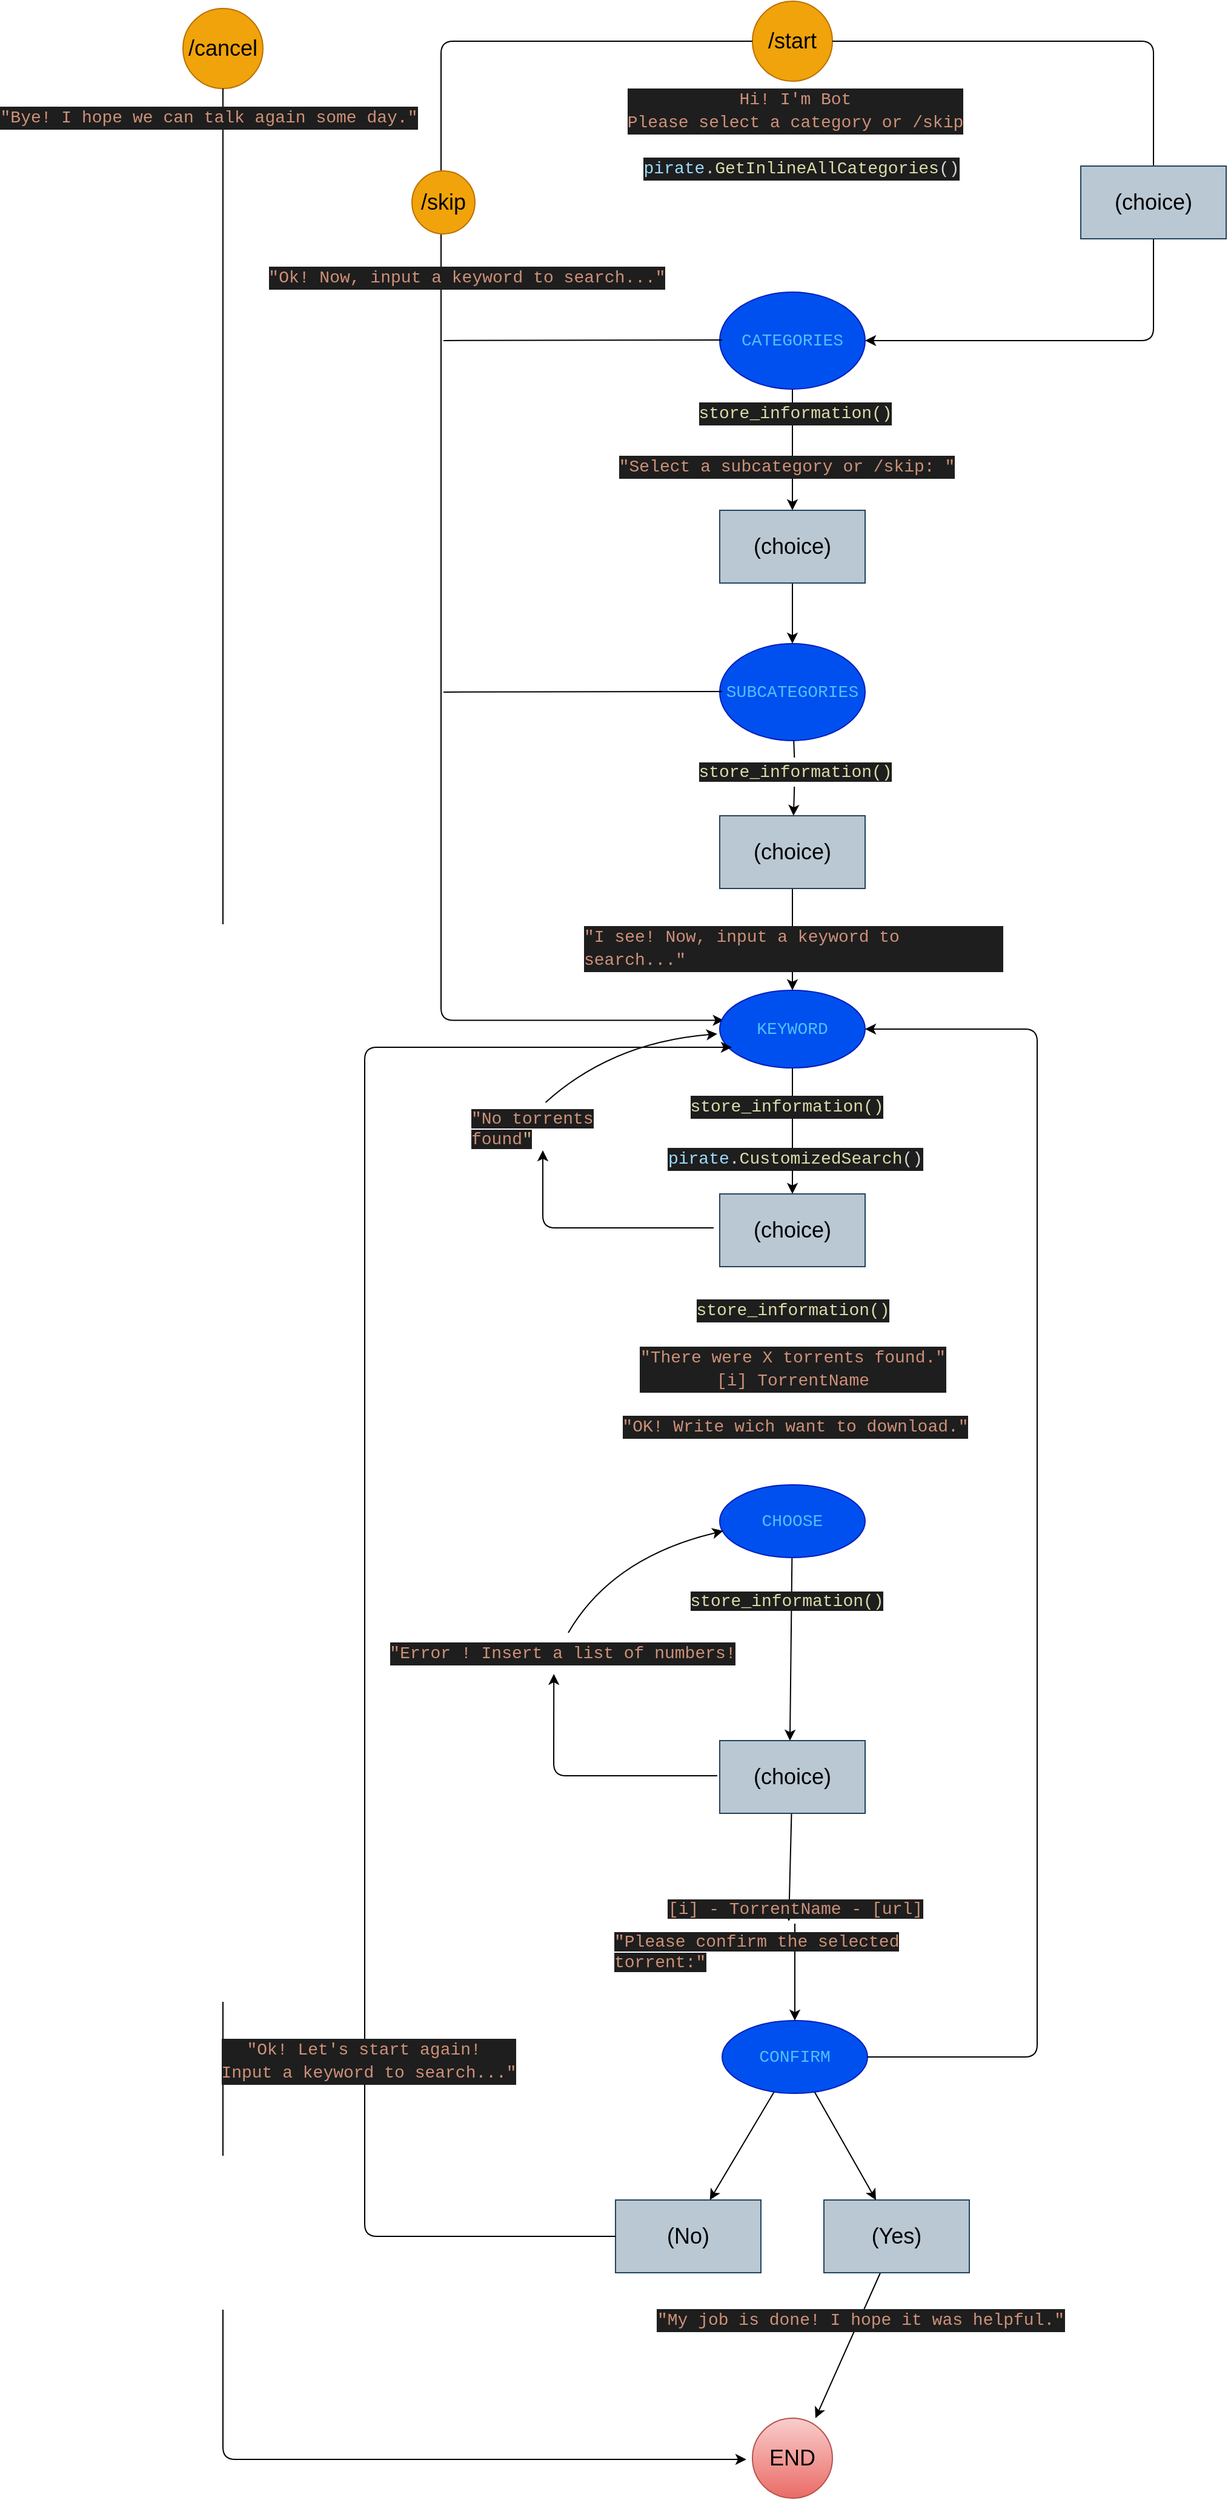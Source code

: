 <mxfile>
    <diagram id="GNGjBNOSfVKtkJraWmQE" name="Pagina-1">
        <mxGraphModel dx="3311" dy="2481" grid="1" gridSize="12" guides="1" tooltips="1" connect="1" arrows="1" fold="1" page="1" pageScale="1" pageWidth="827" pageHeight="1169" math="0" shadow="0">
            <root>
                <mxCell id="0"/>
                <mxCell id="1" parent="0"/>
                <mxCell id="176" value="" style="edgeStyle=none;html=1;" parent="1" source="2" target="166" edge="1">
                    <mxGeometry relative="1" as="geometry"/>
                </mxCell>
                <mxCell id="2" value="&lt;div style=&quot;color: rgb(212, 212, 212); font-family: consolas, &amp;quot;courier new&amp;quot;, monospace; font-size: 14px; line-height: 19px;&quot;&gt;&lt;span style=&quot;color: #4fc1ff&quot;&gt;CATEGORIES&lt;/span&gt;&lt;/div&gt;" style="ellipse;whiteSpace=wrap;html=1;labelBackgroundColor=none;labelBorderColor=none;fillColor=#0050ef;fontColor=#ffffff;strokeColor=#001DBC;" parent="1" vertex="1">
                    <mxGeometry x="-886" y="-696" width="120" height="80" as="geometry"/>
                </mxCell>
                <mxCell id="3" value="&lt;font style=&quot;font-size: 18px&quot;&gt;/start&lt;/font&gt;" style="ellipse;whiteSpace=wrap;html=1;aspect=fixed;fillColor=#f0a30a;strokeColor=#BD7000;fontColor=#000000;" parent="1" vertex="1">
                    <mxGeometry x="-859" y="-936" width="66" height="66" as="geometry"/>
                </mxCell>
                <mxCell id="156" value="" style="edgeStyle=none;html=1;fontColor=#CE9178;entryX=0.788;entryY=0;entryDx=0;entryDy=0;entryPerimeter=0;" parent="1" source="6" target="62" edge="1">
                    <mxGeometry relative="1" as="geometry"/>
                </mxCell>
                <mxCell id="6" value="&lt;font style=&quot;font-size: 18px&quot;&gt;(Yes)&lt;/font&gt;" style="whiteSpace=wrap;html=1;fillColor=#bac8d3;strokeColor=#23445d;" parent="1" vertex="1">
                    <mxGeometry x="-800" y="878" width="120" height="60" as="geometry"/>
                </mxCell>
                <mxCell id="30" value="&lt;div style=&quot;background-color: rgb(30 , 30 , 30) ; font-family: &amp;#34;consolas&amp;#34; , &amp;#34;courier new&amp;#34; , monospace ; font-size: 14px ; line-height: 19px&quot;&gt;&lt;font color=&quot;#ce9178&quot;&gt;Hi! I'm Bot&lt;/font&gt;&lt;/div&gt;&lt;div style=&quot;background-color: rgb(30 , 30 , 30) ; font-family: &amp;#34;consolas&amp;#34; , &amp;#34;courier new&amp;#34; , monospace ; font-size: 14px ; line-height: 19px&quot;&gt;&lt;div style=&quot;font-family: &amp;#34;consolas&amp;#34; , &amp;#34;courier new&amp;#34; , monospace ; line-height: 19px&quot;&gt;&lt;font color=&quot;#ce9178&quot;&gt;Please select a category or /skip&lt;/font&gt;&lt;/div&gt;&lt;/div&gt;" style="text;html=1;align=center;verticalAlign=middle;resizable=0;points=[];autosize=1;strokeColor=none;fillColor=none;" parent="1" vertex="1">
                    <mxGeometry x="-962" y="-870" width="276" height="48" as="geometry"/>
                </mxCell>
                <mxCell id="214" value="" style="edgeStyle=none;html=1;fontFamily=Helvetica;fontSize=12;fontColor=#000000;entryX=0.483;entryY=0;entryDx=0;entryDy=0;entryPerimeter=0;" edge="1" parent="1" source="47" target="137">
                    <mxGeometry relative="1" as="geometry"/>
                </mxCell>
                <mxCell id="47" value="&lt;div style=&quot;color: rgb(212 , 212 , 212) ; font-family: &amp;#34;consolas&amp;#34; , &amp;#34;courier new&amp;#34; , monospace ; font-size: 14px ; line-height: 19px&quot;&gt;&lt;span style=&quot;color: rgb(79 , 193 , 255)&quot;&gt;CHOOSE&lt;/span&gt;&lt;/div&gt;" style="ellipse;whiteSpace=wrap;html=1;fillColor=#0050ef;fontColor=#ffffff;strokeColor=#001DBC;" parent="1" vertex="1">
                    <mxGeometry x="-886" y="288" width="120" height="60" as="geometry"/>
                </mxCell>
                <mxCell id="150" value="" style="edgeStyle=none;html=1;fontColor=#CE9178;" parent="1" source="53" target="149" edge="1">
                    <mxGeometry relative="1" as="geometry"/>
                </mxCell>
                <mxCell id="151" value="" style="edgeStyle=none;html=1;fontColor=#CE9178;" parent="1" source="53" target="6" edge="1">
                    <mxGeometry relative="1" as="geometry"/>
                </mxCell>
                <mxCell id="53" value="&lt;div style=&quot;color: rgb(212 , 212 , 212) ; font-family: &amp;#34;consolas&amp;#34; , &amp;#34;courier new&amp;#34; , monospace ; font-size: 14px ; line-height: 19px&quot;&gt;&lt;div style=&quot;font-family: &amp;#34;consolas&amp;#34; , &amp;#34;courier new&amp;#34; , monospace ; line-height: 19px&quot;&gt;&lt;span style=&quot;color: rgb(79 , 193 , 255)&quot;&gt;CONFIRM&lt;/span&gt;&lt;/div&gt;&lt;/div&gt;" style="ellipse;whiteSpace=wrap;html=1;fillColor=#0050ef;fontColor=#ffffff;strokeColor=#001DBC;" parent="1" vertex="1">
                    <mxGeometry x="-884" y="730" width="120" height="60" as="geometry"/>
                </mxCell>
                <mxCell id="62" value="&lt;span style=&quot;font-size: 18px&quot;&gt;END&lt;/span&gt;" style="ellipse;whiteSpace=wrap;html=1;aspect=fixed;fillColor=#f8cecc;gradientColor=#ea6b66;strokeColor=#b85450;" parent="1" vertex="1">
                    <mxGeometry x="-859" y="1058" width="66" height="66" as="geometry"/>
                </mxCell>
                <mxCell id="91" value="" style="edgeStyle=elbowEdgeStyle;elbow=horizontal;endArrow=classic;html=1;fontSize=18;startArrow=none;exitX=0;exitY=0.5;exitDx=0;exitDy=0;entryX=0.028;entryY=0.387;entryDx=0;entryDy=0;entryPerimeter=0;" parent="1" source="3" target="9" edge="1">
                    <mxGeometry width="50" height="50" relative="1" as="geometry">
                        <mxPoint x="-1237" y="-829" as="sourcePoint"/>
                        <mxPoint x="-891" y="-240" as="targetPoint"/>
                        <Array as="points">
                            <mxPoint x="-1116" y="-504"/>
                            <mxPoint x="-1043" y="-838"/>
                        </Array>
                    </mxGeometry>
                </mxCell>
                <mxCell id="93" value="&lt;font style=&quot;font-size: 18px&quot;&gt;/skip&lt;/font&gt;" style="ellipse;whiteSpace=wrap;html=1;aspect=fixed;fillColor=#f0a30a;strokeColor=#BD7000;fontColor=#000000;" parent="1" vertex="1">
                    <mxGeometry x="-1140" y="-796" width="52" height="52" as="geometry"/>
                </mxCell>
                <mxCell id="110" value="&lt;div style=&quot;color: rgb(212 , 212 , 212) ; background-color: rgb(30 , 30 , 30) ; font-family: &amp;#34;consolas&amp;#34; , &amp;#34;courier new&amp;#34; , monospace ; font-size: 14px ; line-height: 19px&quot;&gt;&lt;span style=&quot;color: #ce9178&quot;&gt;&quot;Ok! Now, input a keyword to search...&quot;&lt;/span&gt;&lt;/div&gt;" style="text;html=1;align=center;verticalAlign=middle;resizable=0;points=[];autosize=1;strokeColor=none;fillColor=none;fontColor=#CE9178;" parent="1" vertex="1">
                    <mxGeometry x="-1257" y="-720" width="324" height="24" as="geometry"/>
                </mxCell>
                <mxCell id="115" value="" style="curved=1;endArrow=classic;html=1;fontColor=#CE9178;exitX=0.411;exitY=0.041;exitDx=0;exitDy=0;exitPerimeter=0;startArrow=none;" parent="1" source="117" edge="1">
                    <mxGeometry width="50" height="50" relative="1" as="geometry">
                        <mxPoint x="-884" y="-53" as="sourcePoint"/>
                        <mxPoint x="-888" y="-84" as="targetPoint"/>
                        <Array as="points">
                            <mxPoint x="-975" y="-77"/>
                        </Array>
                    </mxGeometry>
                </mxCell>
                <mxCell id="122" value="" style="edgeStyle=elbowEdgeStyle;elbow=horizontal;endArrow=classic;html=1;fontSize=18;startArrow=none;exitX=1;exitY=0.5;exitDx=0;exitDy=0;entryX=1;entryY=0.5;entryDx=0;entryDy=0;" parent="1" source="3" target="2" edge="1">
                    <mxGeometry width="50" height="50" relative="1" as="geometry">
                        <mxPoint x="-735.0" y="-888.0" as="sourcePoint"/>
                        <mxPoint x="-730.0" y="-654" as="targetPoint"/>
                        <Array as="points">
                            <mxPoint x="-528" y="-840"/>
                            <mxPoint x="-492" y="-768"/>
                            <mxPoint x="-603" y="-816"/>
                            <mxPoint x="-562" y="-786"/>
                            <mxPoint x="-1002" y="-1348"/>
                        </Array>
                    </mxGeometry>
                </mxCell>
                <mxCell id="123" value="&lt;font style=&quot;font-size: 18px&quot;&gt;(choice)&lt;/font&gt;" style="whiteSpace=wrap;html=1;fillColor=#bac8d3;strokeColor=#23445d;" parent="1" vertex="1">
                    <mxGeometry x="-588" y="-800" width="120" height="60" as="geometry"/>
                </mxCell>
                <mxCell id="163" value="" style="edgeStyle=none;html=1;" parent="1" source="9" target="128" edge="1">
                    <mxGeometry relative="1" as="geometry"/>
                </mxCell>
                <mxCell id="9" value="&lt;div style=&quot;color: rgb(212 , 212 , 212) ; font-family: &amp;#34;consolas&amp;#34; , &amp;#34;courier new&amp;#34; , monospace ; font-size: 14px ; line-height: 19px&quot;&gt;&lt;span style=&quot;color: rgb(79 , 193 , 255)&quot;&gt;KEYWORD&lt;/span&gt;&lt;/div&gt;" style="ellipse;whiteSpace=wrap;html=1;fillColor=#0050ef;fontColor=#ffffff;strokeColor=#001DBC;" parent="1" vertex="1">
                    <mxGeometry x="-886" y="-120" width="120" height="64" as="geometry"/>
                </mxCell>
                <mxCell id="117" value="&lt;span style=&quot;color: rgb(206 , 145 , 120) ; font-family: &amp;#34;consolas&amp;#34; , &amp;#34;courier new&amp;#34; , monospace ; font-size: 14px ; font-style: normal ; font-weight: 400 ; letter-spacing: normal ; text-align: left ; text-indent: 0px ; text-transform: none ; word-spacing: 0px ; background-color: rgb(30 , 30 , 30)&quot;&gt;&quot;No torrents found&lt;/span&gt;&lt;font color=&quot;#d7ba7d&quot; style=&quot;font-family: &amp;#34;consolas&amp;#34; , &amp;#34;courier new&amp;#34; , monospace ; font-size: 14px ; font-style: normal ; font-weight: 400 ; letter-spacing: normal ; text-align: left ; text-indent: 0px ; text-transform: none ; word-spacing: 0px ; background-color: rgb(30 , 30 , 30)&quot;&gt;&quot;&lt;/font&gt;" style="text;whiteSpace=wrap;html=1;fontColor=#CE9178;" parent="1" vertex="1">
                    <mxGeometry x="-1093" y="-29" width="154" height="36" as="geometry"/>
                </mxCell>
                <mxCell id="128" value="&lt;font style=&quot;font-size: 18px&quot;&gt;(choice)&lt;/font&gt;" style="whiteSpace=wrap;html=1;fillColor=#bac8d3;strokeColor=#23445d;" parent="1" vertex="1">
                    <mxGeometry x="-886" y="48" width="120" height="60" as="geometry"/>
                </mxCell>
                <mxCell id="129" value="" style="endArrow=classic;html=1;fontColor=#CE9178;" parent="1" edge="1">
                    <mxGeometry width="50" height="50" relative="1" as="geometry">
                        <mxPoint x="-891" y="76" as="sourcePoint"/>
                        <mxPoint x="-1032" y="12" as="targetPoint"/>
                        <Array as="points">
                            <mxPoint x="-951" y="76"/>
                            <mxPoint x="-1032" y="76"/>
                        </Array>
                    </mxGeometry>
                </mxCell>
                <mxCell id="132" value="&lt;div style=&quot;background-color: rgb(30 , 30 , 30) ; font-family: &amp;#34;consolas&amp;#34; , &amp;#34;courier new&amp;#34; , monospace ; font-size: 14px ; line-height: 19px&quot;&gt;&lt;span style=&quot;color: rgb(206 , 145 , 120)&quot;&gt;&quot;There were X t&lt;/span&gt;&lt;span style=&quot;color: rgb(206 , 145 , 120)&quot;&gt;orrents found.&quot;&lt;/span&gt;&lt;/div&gt;&lt;div style=&quot;background-color: rgb(30 , 30 , 30) ; font-family: &amp;#34;consolas&amp;#34; , &amp;#34;courier new&amp;#34; , monospace ; font-size: 14px ; line-height: 19px&quot;&gt;&lt;span style=&quot;color: rgb(206 , 145 , 120)&quot;&gt;[i] TorrentName&lt;/span&gt;&lt;/div&gt;" style="text;html=1;align=center;verticalAlign=middle;resizable=0;points=[];autosize=1;strokeColor=none;fillColor=none;fontColor=#CE9178;" parent="1" vertex="1">
                    <mxGeometry x="-952" y="168" width="252" height="48" as="geometry"/>
                </mxCell>
                <mxCell id="133" value="&lt;div style=&quot;color: rgb(212 , 212 , 212) ; background-color: rgb(30 , 30 , 30) ; font-family: &amp;#34;consolas&amp;#34; , &amp;#34;courier new&amp;#34; , monospace ; font-size: 14px ; line-height: 19px&quot;&gt;&lt;span style=&quot;color: #ce9178&quot;&gt;&quot;OK! Write wich want to download.&quot;&lt;/span&gt;&lt;/div&gt;" style="text;html=1;align=center;verticalAlign=middle;resizable=0;points=[];autosize=1;strokeColor=none;fillColor=none;fontColor=#CE9178;" parent="1" vertex="1">
                    <mxGeometry x="-962" y="228" width="276" height="24" as="geometry"/>
                </mxCell>
                <mxCell id="134" value="" style="curved=1;endArrow=classic;html=1;fontColor=#CE9178;entryX=0.024;entryY=0.633;entryDx=0;entryDy=0;entryPerimeter=0;startArrow=none;" parent="1" edge="1" target="47">
                    <mxGeometry width="50" height="50" relative="1" as="geometry">
                        <mxPoint x="-1011" y="410" as="sourcePoint"/>
                        <mxPoint x="-879.44" y="374.0" as="targetPoint"/>
                        <Array as="points">
                            <mxPoint x="-975" y="348"/>
                        </Array>
                    </mxGeometry>
                </mxCell>
                <mxCell id="143" value="" style="edgeStyle=none;html=1;fontColor=#CE9178;entryX=0.5;entryY=0;entryDx=0;entryDy=0;startArrow=none;" parent="1" source="59" target="53" edge="1">
                    <mxGeometry relative="1" as="geometry">
                        <mxPoint x="-824.0" y="688" as="targetPoint"/>
                    </mxGeometry>
                </mxCell>
                <mxCell id="215" value="" style="edgeStyle=none;html=1;fontFamily=Helvetica;fontSize=12;fontColor=#000000;entryX=0.468;entryY=-0.054;entryDx=0;entryDy=0;entryPerimeter=0;" edge="1" parent="1" source="137" target="154">
                    <mxGeometry relative="1" as="geometry"/>
                </mxCell>
                <mxCell id="137" value="&lt;font style=&quot;font-size: 18px&quot;&gt;(choice)&lt;/font&gt;" style="whiteSpace=wrap;html=1;fillColor=#bac8d3;strokeColor=#23445d;" parent="1" vertex="1">
                    <mxGeometry x="-886" y="499" width="120" height="60" as="geometry"/>
                </mxCell>
                <mxCell id="139" value="&lt;div style=&quot;color: rgb(212 , 212 , 212) ; background-color: rgb(30 , 30 , 30) ; font-family: &amp;#34;consolas&amp;#34; , &amp;#34;courier new&amp;#34; , monospace ; font-size: 14px ; line-height: 19px&quot;&gt;&lt;span style=&quot;color: #ce9178&quot;&gt;&quot;Error ! Insert a list of numbers!&lt;/span&gt;&lt;/div&gt;" style="text;html=1;align=center;verticalAlign=middle;resizable=0;points=[];autosize=1;strokeColor=none;fillColor=none;fontColor=#CE9178;" parent="1" vertex="1">
                    <mxGeometry x="-1154" y="415" width="276" height="24" as="geometry"/>
                </mxCell>
                <mxCell id="141" value="" style="endArrow=classic;html=1;fontColor=#CE9178;entryX=0.475;entryY=1.208;entryDx=0;entryDy=0;entryPerimeter=0;" parent="1" edge="1" target="139">
                    <mxGeometry width="50" height="50" relative="1" as="geometry">
                        <mxPoint x="-888" y="528" as="sourcePoint"/>
                        <mxPoint x="-1023" y="471.98" as="targetPoint"/>
                        <Array as="points">
                            <mxPoint x="-960" y="528"/>
                            <mxPoint x="-1023" y="528"/>
                        </Array>
                    </mxGeometry>
                </mxCell>
                <mxCell id="59" value="&lt;span style=&quot;font-family: &amp;#34;consolas&amp;#34; , &amp;#34;courier new&amp;#34; , monospace ; font-size: 14px ; background-color: rgb(30 , 30 , 30)&quot;&gt;[i] - TorrentName - [url]&lt;/span&gt;" style="text;html=1;align=center;verticalAlign=middle;resizable=0;points=[];autosize=1;strokeColor=none;fillColor=none;fontColor=#CE9178;" parent="1" vertex="1">
                    <mxGeometry x="-932" y="626" width="216" height="24" as="geometry"/>
                </mxCell>
                <mxCell id="149" value="&lt;span style=&quot;font-size: 18px&quot;&gt;(No)&lt;br&gt;&lt;/span&gt;" style="whiteSpace=wrap;html=1;fillColor=#bac8d3;strokeColor=#23445d;" parent="1" vertex="1">
                    <mxGeometry x="-972" y="878" width="120" height="60" as="geometry"/>
                </mxCell>
                <mxCell id="152" value="" style="edgeStyle=elbowEdgeStyle;elbow=horizontal;endArrow=classic;html=1;fontSize=18;startArrow=none;exitX=0;exitY=0.5;exitDx=0;exitDy=0;" parent="1" source="149" edge="1">
                    <mxGeometry width="50" height="50" relative="1" as="geometry">
                        <mxPoint x="-975" y="839.941" as="sourcePoint"/>
                        <mxPoint x="-876" y="-73" as="targetPoint"/>
                        <Array as="points">
                            <mxPoint x="-1179" y="367"/>
                            <mxPoint x="-1031" y="-519"/>
                        </Array>
                    </mxGeometry>
                </mxCell>
                <mxCell id="154" value="&lt;span style=&quot;color: rgb(206 , 145 , 120) ; font-family: &amp;#34;consolas&amp;#34; , &amp;#34;courier new&amp;#34; , monospace ; font-size: 14px ; font-style: normal ; font-weight: 400 ; letter-spacing: normal ; text-align: left ; text-indent: 0px ; text-transform: none ; word-spacing: 0px ; background-color: rgb(30 , 30 , 30) ; display: inline ; float: none&quot;&gt;&quot;Please confirm the selected torrent:&quot;&lt;/span&gt;" style="text;whiteSpace=wrap;html=1;fontColor=#CE9178;" parent="1" vertex="1">
                    <mxGeometry x="-975" y="650" width="312" height="36" as="geometry"/>
                </mxCell>
                <mxCell id="157" value="&lt;font style=&quot;font-size: 18px&quot;&gt;/cancel&lt;br&gt;&lt;/font&gt;" style="ellipse;whiteSpace=wrap;html=1;aspect=fixed;fillColor=#f0a30a;strokeColor=#BD7000;fontColor=#000000;" parent="1" vertex="1">
                    <mxGeometry x="-1329" y="-930" width="66" height="66" as="geometry"/>
                </mxCell>
                <mxCell id="158" value="" style="edgeStyle=elbowEdgeStyle;elbow=horizontal;endArrow=classic;html=1;fontSize=18;startArrow=none;" parent="1" source="157" edge="1">
                    <mxGeometry width="50" height="50" relative="1" as="geometry">
                        <mxPoint x="-847.0" y="-891" as="sourcePoint"/>
                        <mxPoint x="-864" y="1092" as="targetPoint"/>
                        <Array as="points">
                            <mxPoint x="-1296" y="-648"/>
                            <mxPoint x="-1284" y="-72"/>
                            <mxPoint x="-1263" y="312"/>
                            <mxPoint x="-1287" y="-636"/>
                            <mxPoint x="-1031" y="-826"/>
                        </Array>
                    </mxGeometry>
                </mxCell>
                <mxCell id="159" value="&lt;div style=&quot;color: rgb(212 , 212 , 212) ; background-color: rgb(30 , 30 , 30) ; font-family: &amp;#34;consolas&amp;#34; , &amp;#34;courier new&amp;#34; , monospace ; font-size: 14px ; line-height: 19px&quot;&gt;&lt;span style=&quot;color: #ce9178&quot;&gt;&quot;Bye! I hope we can talk again some day.&quot;&lt;/span&gt;&lt;/div&gt;" style="text;html=1;align=center;verticalAlign=middle;resizable=0;points=[];autosize=1;strokeColor=none;fillColor=none;fontColor=#CE9178;" parent="1" vertex="1">
                    <mxGeometry x="-1476" y="-852" width="336" height="24" as="geometry"/>
                </mxCell>
                <mxCell id="160" value="&lt;div style=&quot;color: rgb(212 , 212 , 212) ; background-color: rgb(30 , 30 , 30) ; font-family: &amp;#34;consolas&amp;#34; , &amp;#34;courier new&amp;#34; , monospace ; font-size: 14px ; line-height: 19px&quot;&gt;&lt;span style=&quot;color: #ce9178&quot;&gt;&quot;Ok! Let's start again!&amp;nbsp;&lt;/span&gt;&lt;/div&gt;&lt;div style=&quot;color: rgb(212 , 212 , 212) ; background-color: rgb(30 , 30 , 30) ; font-family: &amp;#34;consolas&amp;#34; , &amp;#34;courier new&amp;#34; , monospace ; font-size: 14px ; line-height: 19px&quot;&gt;&lt;span style=&quot;color: #ce9178&quot;&gt;Input a keyword to search...&quot;&lt;/span&gt;&lt;/div&gt;" style="text;html=1;align=center;verticalAlign=middle;resizable=0;points=[];autosize=1;strokeColor=none;fillColor=none;fontColor=#CE9178;" parent="1" vertex="1">
                    <mxGeometry x="-1296" y="739" width="240" height="48" as="geometry"/>
                </mxCell>
                <mxCell id="162" value="&lt;div style=&quot;color: rgb(212 , 212 , 212) ; background-color: rgb(30 , 30 , 30) ; font-family: &amp;#34;consolas&amp;#34; , &amp;#34;courier new&amp;#34; , monospace ; font-size: 14px ; line-height: 19px&quot;&gt;&lt;span style=&quot;color: #ce9178&quot;&gt;&quot;My job is done! I hope it was helpful.&lt;/span&gt;&lt;span style=&quot;color: #ce9178&quot;&gt;&quot;&lt;/span&gt;&lt;/div&gt;" style="text;html=1;align=center;verticalAlign=middle;resizable=0;points=[];autosize=1;strokeColor=none;fillColor=none;fontColor=#CE9178;" parent="1" vertex="1">
                    <mxGeometry x="-932" y="965" width="324" height="24" as="geometry"/>
                </mxCell>
                <mxCell id="178" value="" style="edgeStyle=none;html=1;startArrow=none;" parent="1" source="194" target="167" edge="1">
                    <mxGeometry relative="1" as="geometry"/>
                </mxCell>
                <mxCell id="164" value="&lt;div style=&quot;color: rgb(212 , 212 , 212) ; font-family: &amp;#34;consolas&amp;#34; , &amp;#34;courier new&amp;#34; , monospace ; font-size: 14px ; line-height: 19px&quot;&gt;&lt;span style=&quot;color: #4fc1ff&quot;&gt;SUBCATEGORIES&lt;/span&gt;&lt;/div&gt;" style="ellipse;whiteSpace=wrap;html=1;labelBackgroundColor=none;labelBorderColor=none;fillColor=#0050ef;fontColor=#ffffff;strokeColor=#001DBC;" parent="1" vertex="1">
                    <mxGeometry x="-886" y="-406" width="120" height="80" as="geometry"/>
                </mxCell>
                <mxCell id="177" value="" style="edgeStyle=none;html=1;" parent="1" source="166" target="164" edge="1">
                    <mxGeometry relative="1" as="geometry"/>
                </mxCell>
                <mxCell id="166" value="&lt;font style=&quot;font-size: 18px&quot;&gt;(choice)&lt;/font&gt;" style="whiteSpace=wrap;html=1;fillColor=#bac8d3;strokeColor=#23445d;" parent="1" vertex="1">
                    <mxGeometry x="-886" y="-516" width="120" height="60" as="geometry"/>
                </mxCell>
                <mxCell id="179" value="" style="edgeStyle=none;html=1;" parent="1" source="167" target="9" edge="1">
                    <mxGeometry relative="1" as="geometry"/>
                </mxCell>
                <mxCell id="167" value="&lt;font style=&quot;font-size: 18px&quot;&gt;(choice)&lt;/font&gt;" style="whiteSpace=wrap;html=1;fillColor=#bac8d3;strokeColor=#23445d;" parent="1" vertex="1">
                    <mxGeometry x="-886" y="-264" width="120" height="60" as="geometry"/>
                </mxCell>
                <mxCell id="173" value="" style="endArrow=none;html=1;" parent="1" edge="1">
                    <mxGeometry width="50" height="50" relative="1" as="geometry">
                        <mxPoint x="-1114" y="-656.03" as="sourcePoint"/>
                        <mxPoint x="-884" y="-656.53" as="targetPoint"/>
                    </mxGeometry>
                </mxCell>
                <mxCell id="174" value="" style="endArrow=none;html=1;" parent="1" edge="1">
                    <mxGeometry width="50" height="50" relative="1" as="geometry">
                        <mxPoint x="-1114" y="-366.03" as="sourcePoint"/>
                        <mxPoint x="-884" y="-366.53" as="targetPoint"/>
                    </mxGeometry>
                </mxCell>
                <mxCell id="182" value="&lt;div style=&quot;background-color: rgb(30 , 30 , 30) ; font-family: &amp;#34;consolas&amp;#34; , &amp;#34;courier new&amp;#34; , monospace ; font-weight: normal ; font-size: 14px ; line-height: 19px&quot;&gt;&lt;div&gt;&lt;font color=&quot;#ce9178&quot;&gt;&quot;I see! Now, input a keyword to search...&quot;&lt;/font&gt;&lt;/div&gt;&lt;/div&gt;" style="text;whiteSpace=wrap;html=1;" parent="1" vertex="1">
                    <mxGeometry x="-1000" y="-180" width="348" height="36" as="geometry"/>
                </mxCell>
                <mxCell id="184" value="&lt;div style=&quot;color: rgb(212 , 212 , 212) ; background-color: rgb(30 , 30 , 30) ; font-family: &amp;#34;consolas&amp;#34; , &amp;#34;courier new&amp;#34; , monospace ; font-size: 14px ; line-height: 19px&quot;&gt;&lt;span style=&quot;color: #ce9178&quot;&gt;&quot;Select a subcategory or /skip: &quot;&lt;/span&gt;&lt;/div&gt;" style="text;html=1;align=center;verticalAlign=middle;resizable=0;points=[];autosize=1;strokeColor=none;fillColor=none;" parent="1" vertex="1">
                    <mxGeometry x="-969" y="-564" width="276" height="24" as="geometry"/>
                </mxCell>
                <mxCell id="189" value="&lt;div style=&quot;color: rgb(212 , 212 , 212) ; background-color: rgb(30 , 30 , 30) ; font-family: &amp;#34;consolas&amp;#34; , &amp;#34;courier new&amp;#34; , monospace ; font-size: 14px ; line-height: 19px&quot;&gt;&lt;span style=&quot;color: #9cdcfe&quot;&gt;pirate&lt;/span&gt;.&lt;span style=&quot;color: #dcdcaa&quot;&gt;GetInlineAllCategories&lt;/span&gt;()&lt;/div&gt;" style="text;html=1;align=center;verticalAlign=middle;resizable=0;points=[];autosize=1;strokeColor=none;fillColor=none;" vertex="1" parent="1">
                    <mxGeometry x="-945" y="-810" width="252" height="24" as="geometry"/>
                </mxCell>
                <mxCell id="193" value="&lt;div style=&quot;color: rgb(212 , 212 , 212) ; background-color: rgb(30 , 30 , 30) ; font-family: &amp;#34;consolas&amp;#34; , &amp;#34;courier new&amp;#34; , monospace ; font-size: 14px ; line-height: 19px&quot;&gt;&lt;span style=&quot;color: #dcdcaa&quot;&gt;store_information()&lt;/span&gt;&lt;/div&gt;" style="text;html=1;align=center;verticalAlign=middle;resizable=0;points=[];autosize=1;strokeColor=none;fillColor=none;fontSize=12;fontFamily=Helvetica;fontColor=#000000;" vertex="1" parent="1">
                    <mxGeometry x="-908" y="-608" width="168" height="24" as="geometry"/>
                </mxCell>
                <mxCell id="194" value="&lt;span style=&quot;color: rgb(220 , 220 , 170) ; font-family: &amp;#34;consolas&amp;#34; , &amp;#34;courier new&amp;#34; , monospace ; font-size: 14px ; background-color: rgb(30 , 30 , 30)&quot;&gt;store_information()&lt;/span&gt;" style="text;html=1;align=center;verticalAlign=middle;resizable=0;points=[];autosize=1;strokeColor=none;fillColor=none;fontSize=12;fontFamily=Helvetica;fontColor=#000000;" vertex="1" parent="1">
                    <mxGeometry x="-908" y="-312" width="168" height="24" as="geometry"/>
                </mxCell>
                <mxCell id="195" value="" style="edgeStyle=none;html=1;endArrow=none;" edge="1" parent="1" source="164" target="194">
                    <mxGeometry relative="1" as="geometry">
                        <mxPoint x="-826" y="-326" as="sourcePoint"/>
                        <mxPoint x="-826" y="-228" as="targetPoint"/>
                    </mxGeometry>
                </mxCell>
                <mxCell id="196" value="&lt;div style=&quot;color: rgb(212 , 212 , 212) ; background-color: rgb(30 , 30 , 30) ; font-family: &amp;#34;consolas&amp;#34; , &amp;#34;courier new&amp;#34; , monospace ; font-size: 14px ; line-height: 19px&quot;&gt;&lt;span style=&quot;color: #9cdcfe&quot;&gt;pirate&lt;/span&gt;.&lt;span style=&quot;color: #dcdcaa&quot;&gt;CustomizedSearch&lt;/span&gt;()&lt;/div&gt;" style="text;html=1;align=center;verticalAlign=middle;resizable=0;points=[];autosize=1;strokeColor=none;fillColor=none;fontSize=12;fontFamily=Helvetica;fontColor=#000000;" vertex="1" parent="1">
                    <mxGeometry x="-932" y="7" width="216" height="24" as="geometry"/>
                </mxCell>
                <mxCell id="199" value="&lt;div style=&quot;color: rgb(212 , 212 , 212) ; background-color: rgb(30 , 30 , 30) ; font-family: &amp;#34;consolas&amp;#34; , &amp;#34;courier new&amp;#34; , monospace ; font-size: 14px ; line-height: 19px&quot;&gt;&lt;span style=&quot;color: #dcdcaa&quot;&gt;store_information()&lt;/span&gt;&lt;/div&gt;" style="text;html=1;align=center;verticalAlign=middle;resizable=0;points=[];autosize=1;strokeColor=none;fillColor=none;fontSize=12;fontFamily=Helvetica;fontColor=#000000;" vertex="1" parent="1">
                    <mxGeometry x="-910" y="132" width="168" height="24" as="geometry"/>
                </mxCell>
                <mxCell id="200" value="&lt;span style=&quot;color: rgb(220 , 220 , 170) ; font-family: &amp;#34;consolas&amp;#34; , &amp;#34;courier new&amp;#34; , monospace ; font-size: 14px ; background-color: rgb(30 , 30 , 30)&quot;&gt;store_information()&lt;/span&gt;" style="text;html=1;align=center;verticalAlign=middle;resizable=0;points=[];autosize=1;strokeColor=none;fillColor=none;fontSize=12;fontFamily=Helvetica;fontColor=#000000;" vertex="1" parent="1">
                    <mxGeometry x="-915" y="372" width="168" height="24" as="geometry"/>
                </mxCell>
                <mxCell id="201" value="&lt;div style=&quot;color: rgb(212 , 212 , 212) ; background-color: rgb(30 , 30 , 30) ; font-family: &amp;#34;consolas&amp;#34; , &amp;#34;courier new&amp;#34; , monospace ; font-size: 14px ; line-height: 19px&quot;&gt;&lt;span style=&quot;color: #dcdcaa&quot;&gt;store_information()&lt;/span&gt;&lt;/div&gt;" style="text;html=1;align=center;verticalAlign=middle;resizable=0;points=[];autosize=1;strokeColor=none;fillColor=none;fontSize=12;fontFamily=Helvetica;fontColor=#000000;" vertex="1" parent="1">
                    <mxGeometry x="-915" y="-36" width="168" height="24" as="geometry"/>
                </mxCell>
                <mxCell id="213" value="" style="edgeStyle=elbowEdgeStyle;elbow=horizontal;endArrow=classic;html=1;fontSize=18;startArrow=none;entryX=1;entryY=0.5;entryDx=0;entryDy=0;exitX=1;exitY=0.5;exitDx=0;exitDy=0;" edge="1" parent="1" source="53" target="9">
                    <mxGeometry width="50" height="50" relative="1" as="geometry">
                        <mxPoint x="-756" y="528" as="sourcePoint"/>
                        <mxPoint x="-262" y="-56" as="targetPoint"/>
                        <Array as="points">
                            <mxPoint x="-624" y="228"/>
                            <mxPoint x="-417" y="-502"/>
                        </Array>
                    </mxGeometry>
                </mxCell>
            </root>
        </mxGraphModel>
    </diagram>
</mxfile>